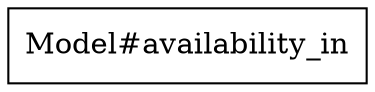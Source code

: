 digraph G {
	node [label="\N"];
	graph [bb="0,0,140,36"];
	"Model#availability_in" [label="Model#availability_in", shape=box, pos="70,18", width="1.9474", height="0.5"];
}
